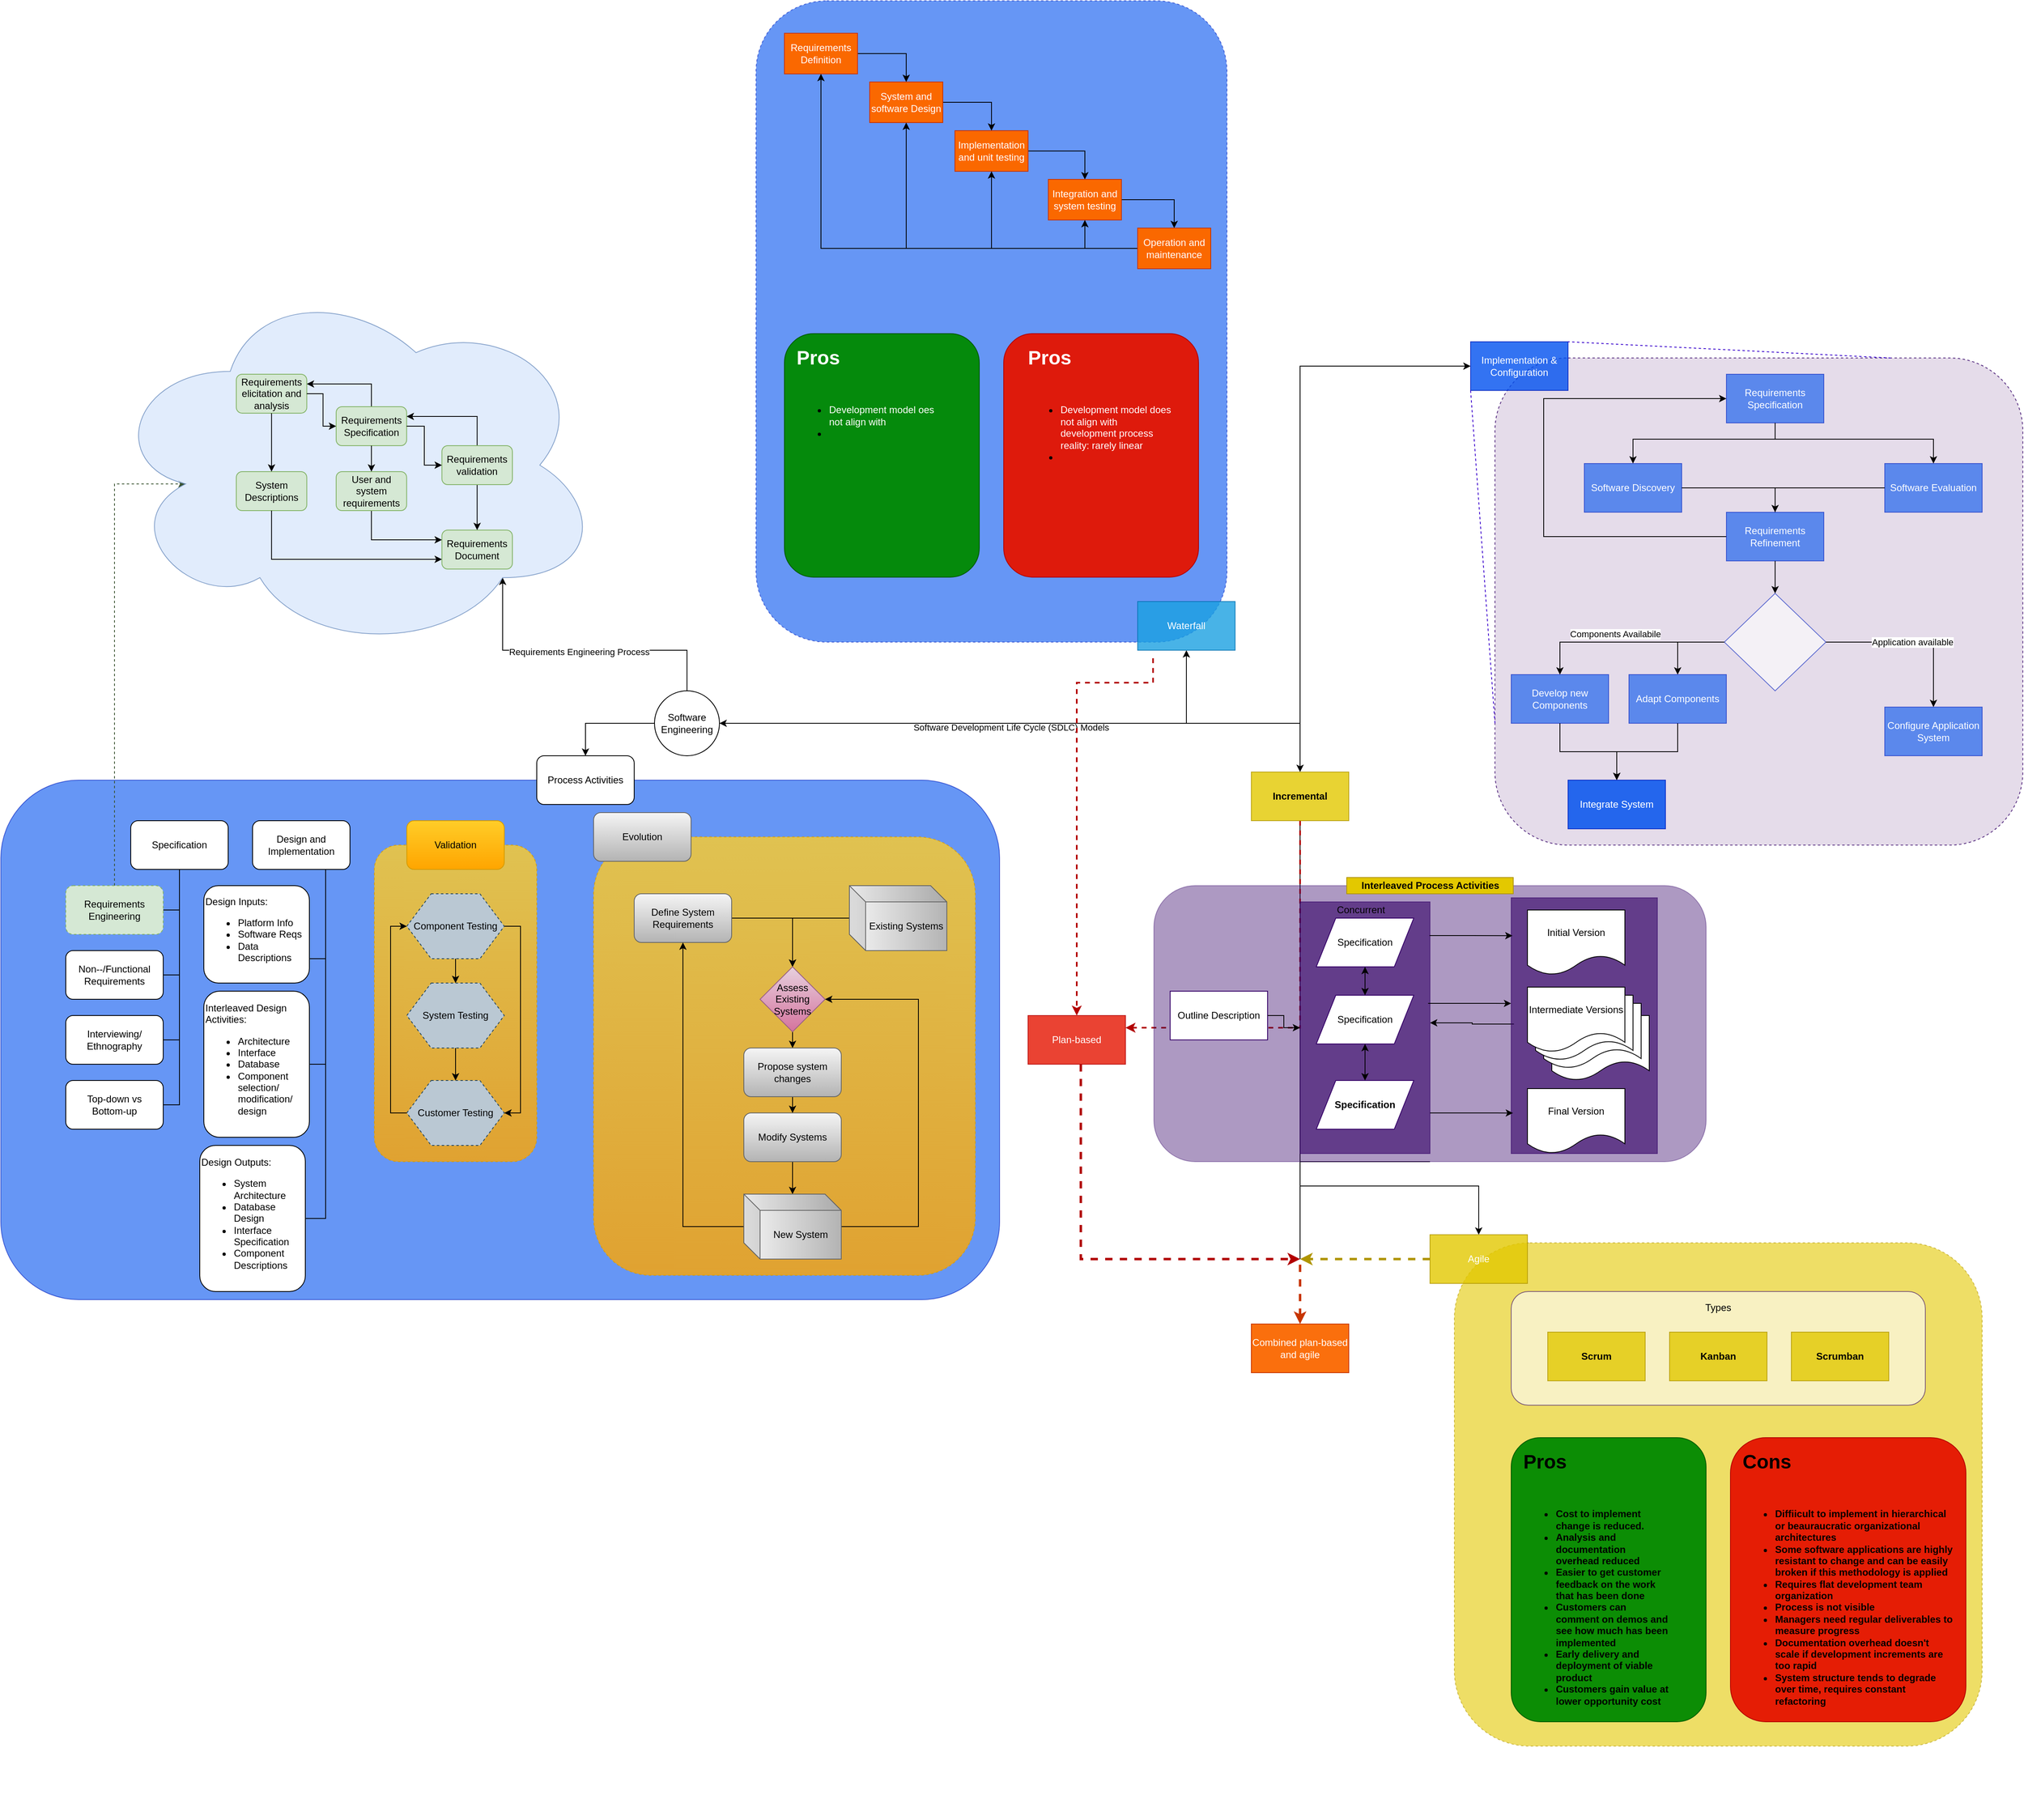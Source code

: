 <mxfile version="12.9.14" type="github"><diagram id="Tv_mXOGJTtcn_9hW7ka5" name="Page-1"><mxGraphModel dx="3694" dy="2658" grid="1" gridSize="10" guides="1" tooltips="1" connect="1" arrows="1" fold="1" page="1" pageScale="1" pageWidth="850" pageHeight="1100" math="0" shadow="0"><root><mxCell id="0"/><mxCell id="1" parent="0"/><mxCell id="tmkpg0Va_HfFBdaKCNQZ-233" value="" style="rounded=1;whiteSpace=wrap;html=1;opacity=60;fillColor=#0050ef;strokeColor=#001DBC;fontColor=#ffffff;" vertex="1" parent="1"><mxGeometry x="-410" y="450" width="1230" height="640" as="geometry"/></mxCell><mxCell id="tmkpg0Va_HfFBdaKCNQZ-296" value="" style="rounded=1;whiteSpace=wrap;html=1;dashed=1;labelBackgroundColor=none;strokeColor=#d79b00;fillColor=#ffcd28;gradientColor=#ffa500;opacity=80;" vertex="1" parent="1"><mxGeometry x="320" y="520" width="470" height="540" as="geometry"/></mxCell><mxCell id="tmkpg0Va_HfFBdaKCNQZ-294" value="" style="rounded=1;whiteSpace=wrap;html=1;dashed=1;labelBackgroundColor=none;strokeColor=#d79b00;fillColor=#ffcd28;gradientColor=#ffa500;opacity=80;" vertex="1" parent="1"><mxGeometry x="50" y="530" width="200" height="390" as="geometry"/></mxCell><mxCell id="tmkpg0Va_HfFBdaKCNQZ-109" value="" style="rounded=1;whiteSpace=wrap;html=1;opacity=60;dashed=1;fillColor=#0050ef;strokeColor=#001DBC;fontColor=#ffffff;" vertex="1" parent="1"><mxGeometry x="520" y="-510" width="580" height="790" as="geometry"/></mxCell><mxCell id="tmkpg0Va_HfFBdaKCNQZ-29" style="edgeStyle=orthogonalEdgeStyle;rounded=0;orthogonalLoop=1;jettySize=auto;html=1;entryX=0.8;entryY=0.8;entryDx=0;entryDy=0;entryPerimeter=0;" edge="1" parent="1" source="tmkpg0Va_HfFBdaKCNQZ-1" target="tmkpg0Va_HfFBdaKCNQZ-27"><mxGeometry relative="1" as="geometry"><Array as="points"><mxPoint x="435" y="290"/><mxPoint x="208" y="290"/></Array></mxGeometry></mxCell><mxCell id="tmkpg0Va_HfFBdaKCNQZ-30" value="Requirements Engineering Process" style="edgeLabel;html=1;align=center;verticalAlign=middle;resizable=0;points=[];" vertex="1" connectable="0" parent="tmkpg0Va_HfFBdaKCNQZ-29"><mxGeometry x="0.001" y="2" relative="1" as="geometry"><mxPoint as="offset"/></mxGeometry></mxCell><mxCell id="tmkpg0Va_HfFBdaKCNQZ-33" style="edgeStyle=orthogonalEdgeStyle;rounded=0;orthogonalLoop=1;jettySize=auto;html=1;entryX=0.5;entryY=0;entryDx=0;entryDy=0;" edge="1" parent="1" source="tmkpg0Va_HfFBdaKCNQZ-1" target="tmkpg0Va_HfFBdaKCNQZ-36"><mxGeometry relative="1" as="geometry"><mxPoint x="937" y="380" as="targetPoint"/><Array as="points"><mxPoint x="1190" y="380"/></Array></mxGeometry></mxCell><mxCell id="tmkpg0Va_HfFBdaKCNQZ-34" value="Software Development Life Cycle (SDLC) Models" style="edgeLabel;html=1;align=center;verticalAlign=middle;resizable=0;points=[];" vertex="1" connectable="0" parent="tmkpg0Va_HfFBdaKCNQZ-33"><mxGeometry x="-0.075" y="-5" relative="1" as="geometry"><mxPoint as="offset"/></mxGeometry></mxCell><mxCell id="tmkpg0Va_HfFBdaKCNQZ-115" style="edgeStyle=orthogonalEdgeStyle;rounded=0;orthogonalLoop=1;jettySize=auto;html=1;entryX=0;entryY=0.5;entryDx=0;entryDy=0;startArrow=none;startFill=0;endArrow=classic;endFill=1;" edge="1" parent="1" source="tmkpg0Va_HfFBdaKCNQZ-1" target="tmkpg0Va_HfFBdaKCNQZ-37"><mxGeometry relative="1" as="geometry"><Array as="points"><mxPoint x="1190" y="380"/><mxPoint x="1190" y="-60"/></Array></mxGeometry></mxCell><mxCell id="tmkpg0Va_HfFBdaKCNQZ-232" style="edgeStyle=orthogonalEdgeStyle;rounded=0;orthogonalLoop=1;jettySize=auto;html=1;exitX=0;exitY=0.5;exitDx=0;exitDy=0;entryX=0.5;entryY=0;entryDx=0;entryDy=0;startArrow=none;startFill=0;endArrow=classic;endFill=1;strokeWidth=1;fontColor=#000000;" edge="1" parent="1" source="tmkpg0Va_HfFBdaKCNQZ-1" target="tmkpg0Va_HfFBdaKCNQZ-2"><mxGeometry relative="1" as="geometry"/></mxCell><mxCell id="tmkpg0Va_HfFBdaKCNQZ-1" value="Software&lt;br&gt;Engineering" style="ellipse;whiteSpace=wrap;html=1;aspect=fixed;" vertex="1" parent="1"><mxGeometry x="395" y="340" width="80" height="80" as="geometry"/></mxCell><mxCell id="tmkpg0Va_HfFBdaKCNQZ-2" value="Process Activities" style="rounded=1;whiteSpace=wrap;html=1;" vertex="1" parent="1"><mxGeometry x="250" y="420" width="120" height="60" as="geometry"/></mxCell><mxCell id="tmkpg0Va_HfFBdaKCNQZ-239" style="edgeStyle=orthogonalEdgeStyle;rounded=0;orthogonalLoop=1;jettySize=auto;html=1;entryX=1;entryY=0.5;entryDx=0;entryDy=0;startArrow=none;startFill=0;endArrow=none;endFill=0;strokeWidth=1;fontColor=#000000;" edge="1" parent="1" source="tmkpg0Va_HfFBdaKCNQZ-5" target="tmkpg0Va_HfFBdaKCNQZ-193"><mxGeometry relative="1" as="geometry"/></mxCell><mxCell id="tmkpg0Va_HfFBdaKCNQZ-241" style="edgeStyle=orthogonalEdgeStyle;rounded=0;orthogonalLoop=1;jettySize=auto;html=1;entryX=1;entryY=0.5;entryDx=0;entryDy=0;startArrow=none;startFill=0;endArrow=none;endFill=0;strokeWidth=1;fontColor=#000000;" edge="1" parent="1" source="tmkpg0Va_HfFBdaKCNQZ-5" target="tmkpg0Va_HfFBdaKCNQZ-199"><mxGeometry relative="1" as="geometry"/></mxCell><mxCell id="tmkpg0Va_HfFBdaKCNQZ-242" style="edgeStyle=orthogonalEdgeStyle;rounded=0;orthogonalLoop=1;jettySize=auto;html=1;entryX=1;entryY=0.5;entryDx=0;entryDy=0;startArrow=none;startFill=0;endArrow=none;endFill=0;strokeWidth=1;fontColor=#000000;" edge="1" parent="1" source="tmkpg0Va_HfFBdaKCNQZ-5" target="tmkpg0Va_HfFBdaKCNQZ-201"><mxGeometry relative="1" as="geometry"/></mxCell><mxCell id="tmkpg0Va_HfFBdaKCNQZ-5" value="Specification" style="rounded=1;whiteSpace=wrap;html=1;" vertex="1" parent="1"><mxGeometry x="-250" y="500" width="120" height="60" as="geometry"/></mxCell><mxCell id="tmkpg0Va_HfFBdaKCNQZ-234" style="edgeStyle=orthogonalEdgeStyle;rounded=0;orthogonalLoop=1;jettySize=auto;html=1;exitX=0.5;exitY=0;exitDx=0;exitDy=0;entryX=0.16;entryY=0.55;entryDx=0;entryDy=0;entryPerimeter=0;startArrow=none;startFill=0;endArrow=classic;endFill=1;strokeWidth=1;fontColor=#000000;fillColor=#6d8764;strokeColor=#3A5431;dashed=1;" edge="1" parent="1" source="tmkpg0Va_HfFBdaKCNQZ-193" target="tmkpg0Va_HfFBdaKCNQZ-27"><mxGeometry relative="1" as="geometry"><Array as="points"><mxPoint x="-270" y="85"/></Array></mxGeometry></mxCell><mxCell id="tmkpg0Va_HfFBdaKCNQZ-193" value="Requirements Engineering" style="rounded=1;whiteSpace=wrap;html=1;dashed=1;fillColor=#d5e8d4;strokeColor=#82b366;" vertex="1" parent="1"><mxGeometry x="-330" y="580" width="120" height="60" as="geometry"/></mxCell><mxCell id="tmkpg0Va_HfFBdaKCNQZ-199" value="Non--/Functional Requirements" style="rounded=1;whiteSpace=wrap;html=1;" vertex="1" parent="1"><mxGeometry x="-330" y="660" width="120" height="60" as="geometry"/></mxCell><mxCell id="tmkpg0Va_HfFBdaKCNQZ-201" value="Interviewing/&lt;br&gt;Ethnography" style="rounded=1;whiteSpace=wrap;html=1;" vertex="1" parent="1"><mxGeometry x="-330" y="740" width="120" height="60" as="geometry"/></mxCell><mxCell id="tmkpg0Va_HfFBdaKCNQZ-259" style="edgeStyle=orthogonalEdgeStyle;rounded=0;orthogonalLoop=1;jettySize=auto;html=1;exitX=0.75;exitY=1;exitDx=0;exitDy=0;entryX=1;entryY=0.5;entryDx=0;entryDy=0;startArrow=none;startFill=0;endArrow=none;endFill=0;strokeWidth=1;fontColor=#000000;" edge="1" parent="1" source="tmkpg0Va_HfFBdaKCNQZ-6" target="tmkpg0Va_HfFBdaKCNQZ-278"><mxGeometry relative="1" as="geometry"><mxPoint x="-35" y="930" as="targetPoint"/></mxGeometry></mxCell><mxCell id="tmkpg0Va_HfFBdaKCNQZ-260" style="edgeStyle=orthogonalEdgeStyle;rounded=0;orthogonalLoop=1;jettySize=auto;html=1;exitX=0.75;exitY=1;exitDx=0;exitDy=0;entryX=1;entryY=0.5;entryDx=0;entryDy=0;startArrow=none;startFill=0;endArrow=none;endFill=0;strokeWidth=1;fontColor=#000000;" edge="1" parent="1" source="tmkpg0Va_HfFBdaKCNQZ-6" target="tmkpg0Va_HfFBdaKCNQZ-277"><mxGeometry relative="1" as="geometry"><mxPoint x="-35" y="750" as="targetPoint"/><Array as="points"><mxPoint x="-10" y="800"/></Array></mxGeometry></mxCell><mxCell id="tmkpg0Va_HfFBdaKCNQZ-261" style="edgeStyle=orthogonalEdgeStyle;rounded=0;orthogonalLoop=1;jettySize=auto;html=1;exitX=0.75;exitY=1;exitDx=0;exitDy=0;entryX=1;entryY=0.75;entryDx=0;entryDy=0;startArrow=none;startFill=0;endArrow=none;endFill=0;strokeWidth=1;fontColor=#000000;" edge="1" parent="1" source="tmkpg0Va_HfFBdaKCNQZ-6" target="tmkpg0Va_HfFBdaKCNQZ-204"><mxGeometry relative="1" as="geometry"/></mxCell><mxCell id="tmkpg0Va_HfFBdaKCNQZ-6" value="Design and Implementation" style="rounded=1;whiteSpace=wrap;html=1;" vertex="1" parent="1"><mxGeometry x="-100" y="500" width="120" height="60" as="geometry"/></mxCell><mxCell id="tmkpg0Va_HfFBdaKCNQZ-7" value="Validation" style="rounded=1;whiteSpace=wrap;html=1;gradientColor=#ffa500;fillColor=#ffcd28;strokeColor=#d79b00;" vertex="1" parent="1"><mxGeometry x="90" y="500" width="120" height="60" as="geometry"/></mxCell><mxCell id="tmkpg0Va_HfFBdaKCNQZ-28" value="" style="group" vertex="1" connectable="0" parent="1"><mxGeometry x="-120" y="-50" width="530" height="352" as="geometry"/></mxCell><mxCell id="tmkpg0Va_HfFBdaKCNQZ-25" value="" style="group" vertex="1" connectable="0" parent="tmkpg0Va_HfFBdaKCNQZ-28"><mxGeometry width="530" height="352" as="geometry"/></mxCell><mxCell id="tmkpg0Va_HfFBdaKCNQZ-27" value="" style="ellipse;shape=cloud;whiteSpace=wrap;html=1;fillColor=#dae8fc;strokeColor=#6c8ebf;opacity=80;" vertex="1" parent="tmkpg0Va_HfFBdaKCNQZ-25"><mxGeometry x="-160" y="-119" width="610" height="462" as="geometry"/></mxCell><mxCell id="tmkpg0Va_HfFBdaKCNQZ-8" value="Requirements elicitation and analysis" style="rounded=1;whiteSpace=wrap;html=1;fillColor=#d5e8d4;strokeColor=#82b366;" vertex="1" parent="tmkpg0Va_HfFBdaKCNQZ-25"><mxGeometry width="86.809" height="48" as="geometry"/></mxCell><mxCell id="tmkpg0Va_HfFBdaKCNQZ-13" value="System Descriptions" style="rounded=1;whiteSpace=wrap;html=1;fillColor=#d5e8d4;strokeColor=#82b366;" vertex="1" parent="tmkpg0Va_HfFBdaKCNQZ-25"><mxGeometry y="120" width="86.809" height="48" as="geometry"/></mxCell><mxCell id="tmkpg0Va_HfFBdaKCNQZ-14" value="" style="edgeStyle=orthogonalEdgeStyle;rounded=0;orthogonalLoop=1;jettySize=auto;html=1;" edge="1" parent="tmkpg0Va_HfFBdaKCNQZ-25" source="tmkpg0Va_HfFBdaKCNQZ-8" target="tmkpg0Va_HfFBdaKCNQZ-13"><mxGeometry relative="1" as="geometry"/></mxCell><mxCell id="tmkpg0Va_HfFBdaKCNQZ-16" value="Requirements Document" style="rounded=1;whiteSpace=wrap;html=1;fillColor=#d5e8d4;strokeColor=#82b366;" vertex="1" parent="tmkpg0Va_HfFBdaKCNQZ-25"><mxGeometry x="253.191" y="192" width="86.809" height="48" as="geometry"/></mxCell><mxCell id="tmkpg0Va_HfFBdaKCNQZ-17" value="" style="edgeStyle=orthogonalEdgeStyle;rounded=0;orthogonalLoop=1;jettySize=auto;html=1;exitX=0.5;exitY=1;exitDx=0;exitDy=0;entryX=0;entryY=0.75;entryDx=0;entryDy=0;" edge="1" parent="tmkpg0Va_HfFBdaKCNQZ-25" source="tmkpg0Va_HfFBdaKCNQZ-13" target="tmkpg0Va_HfFBdaKCNQZ-16"><mxGeometry relative="1" as="geometry"><Array as="points"><mxPoint x="43.404" y="228"/></Array></mxGeometry></mxCell><mxCell id="tmkpg0Va_HfFBdaKCNQZ-23" style="edgeStyle=orthogonalEdgeStyle;rounded=0;orthogonalLoop=1;jettySize=auto;html=1;entryX=1;entryY=0.25;entryDx=0;entryDy=0;exitX=0.5;exitY=0;exitDx=0;exitDy=0;" edge="1" parent="tmkpg0Va_HfFBdaKCNQZ-25" source="tmkpg0Va_HfFBdaKCNQZ-9" target="tmkpg0Va_HfFBdaKCNQZ-8"><mxGeometry relative="1" as="geometry"><Array as="points"><mxPoint x="166.383" y="12"/></Array></mxGeometry></mxCell><mxCell id="tmkpg0Va_HfFBdaKCNQZ-9" value="Requirements Specification" style="rounded=1;whiteSpace=wrap;html=1;fillColor=#d5e8d4;strokeColor=#82b366;" vertex="1" parent="tmkpg0Va_HfFBdaKCNQZ-25"><mxGeometry x="122.979" y="40" width="86.809" height="48" as="geometry"/></mxCell><mxCell id="tmkpg0Va_HfFBdaKCNQZ-10" value="" style="edgeStyle=orthogonalEdgeStyle;rounded=0;orthogonalLoop=1;jettySize=auto;html=1;" edge="1" parent="tmkpg0Va_HfFBdaKCNQZ-25" source="tmkpg0Va_HfFBdaKCNQZ-8" target="tmkpg0Va_HfFBdaKCNQZ-9"><mxGeometry relative="1" as="geometry"/></mxCell><mxCell id="tmkpg0Va_HfFBdaKCNQZ-22" style="edgeStyle=orthogonalEdgeStyle;rounded=0;orthogonalLoop=1;jettySize=auto;html=1;entryX=0;entryY=0.25;entryDx=0;entryDy=0;exitX=0.5;exitY=1;exitDx=0;exitDy=0;" edge="1" parent="tmkpg0Va_HfFBdaKCNQZ-25" source="tmkpg0Va_HfFBdaKCNQZ-18" target="tmkpg0Va_HfFBdaKCNQZ-16"><mxGeometry relative="1" as="geometry"/></mxCell><mxCell id="tmkpg0Va_HfFBdaKCNQZ-18" value="User and system requirements" style="rounded=1;whiteSpace=wrap;html=1;fillColor=#d5e8d4;strokeColor=#82b366;" vertex="1" parent="tmkpg0Va_HfFBdaKCNQZ-25"><mxGeometry x="122.979" y="120" width="86.809" height="48" as="geometry"/></mxCell><mxCell id="tmkpg0Va_HfFBdaKCNQZ-19" value="" style="edgeStyle=orthogonalEdgeStyle;rounded=0;orthogonalLoop=1;jettySize=auto;html=1;" edge="1" parent="tmkpg0Va_HfFBdaKCNQZ-25" source="tmkpg0Va_HfFBdaKCNQZ-9" target="tmkpg0Va_HfFBdaKCNQZ-18"><mxGeometry relative="1" as="geometry"/></mxCell><mxCell id="tmkpg0Va_HfFBdaKCNQZ-21" style="edgeStyle=orthogonalEdgeStyle;rounded=0;orthogonalLoop=1;jettySize=auto;html=1;" edge="1" parent="tmkpg0Va_HfFBdaKCNQZ-25" source="tmkpg0Va_HfFBdaKCNQZ-11" target="tmkpg0Va_HfFBdaKCNQZ-16"><mxGeometry relative="1" as="geometry"/></mxCell><mxCell id="tmkpg0Va_HfFBdaKCNQZ-24" style="edgeStyle=orthogonalEdgeStyle;rounded=0;orthogonalLoop=1;jettySize=auto;html=1;entryX=1;entryY=0.25;entryDx=0;entryDy=0;exitX=0.5;exitY=0;exitDx=0;exitDy=0;" edge="1" parent="tmkpg0Va_HfFBdaKCNQZ-25" source="tmkpg0Va_HfFBdaKCNQZ-11" target="tmkpg0Va_HfFBdaKCNQZ-9"><mxGeometry relative="1" as="geometry"/></mxCell><mxCell id="tmkpg0Va_HfFBdaKCNQZ-11" value="Requirements validation" style="rounded=1;whiteSpace=wrap;html=1;fillColor=#d5e8d4;strokeColor=#82b366;" vertex="1" parent="tmkpg0Va_HfFBdaKCNQZ-25"><mxGeometry x="253.191" y="88" width="86.809" height="48" as="geometry"/></mxCell><mxCell id="tmkpg0Va_HfFBdaKCNQZ-12" value="" style="edgeStyle=orthogonalEdgeStyle;rounded=0;orthogonalLoop=1;jettySize=auto;html=1;" edge="1" parent="tmkpg0Va_HfFBdaKCNQZ-25" source="tmkpg0Va_HfFBdaKCNQZ-9" target="tmkpg0Va_HfFBdaKCNQZ-11"><mxGeometry relative="1" as="geometry"/></mxCell><mxCell id="tmkpg0Va_HfFBdaKCNQZ-40" value="" style="edgeStyle=orthogonalEdgeStyle;rounded=0;orthogonalLoop=1;jettySize=auto;html=1;startArrow=classic;startFill=1;entryX=1;entryY=0.5;entryDx=0;entryDy=0;exitX=0.5;exitY=1;exitDx=0;exitDy=0;" edge="1" parent="1" source="tmkpg0Va_HfFBdaKCNQZ-35" target="tmkpg0Va_HfFBdaKCNQZ-1"><mxGeometry relative="1" as="geometry"><mxPoint x="730" y="570" as="targetPoint"/></mxGeometry></mxCell><mxCell id="tmkpg0Va_HfFBdaKCNQZ-188" style="edgeStyle=orthogonalEdgeStyle;rounded=0;orthogonalLoop=1;jettySize=auto;html=1;exitX=0.158;exitY=1.164;exitDx=0;exitDy=0;entryX=0.5;entryY=0;entryDx=0;entryDy=0;startArrow=none;startFill=0;endArrow=classic;endFill=1;fontColor=#000000;fillColor=#e51400;strokeColor=#B20000;dashed=1;strokeWidth=2;exitPerimeter=0;" edge="1" parent="1" source="tmkpg0Va_HfFBdaKCNQZ-35" target="tmkpg0Va_HfFBdaKCNQZ-103"><mxGeometry relative="1" as="geometry"><Array as="points"><mxPoint x="1009" y="330"/><mxPoint x="915" y="330"/></Array></mxGeometry></mxCell><mxCell id="tmkpg0Va_HfFBdaKCNQZ-35" value="Waterfall" style="rounded=0;whiteSpace=wrap;html=1;opacity=80;fillColor=#1ba1e2;strokeColor=#006EAF;fontColor=#ffffff;" vertex="1" parent="1"><mxGeometry x="990" y="230" width="120" height="60" as="geometry"/></mxCell><mxCell id="tmkpg0Va_HfFBdaKCNQZ-105" style="edgeStyle=orthogonalEdgeStyle;rounded=0;orthogonalLoop=1;jettySize=auto;html=1;startArrow=none;startFill=0;endArrow=none;endFill=0;" edge="1" parent="1" source="tmkpg0Va_HfFBdaKCNQZ-36"><mxGeometry relative="1" as="geometry"><mxPoint x="1190" y="1040" as="targetPoint"/></mxGeometry></mxCell><mxCell id="tmkpg0Va_HfFBdaKCNQZ-111" style="edgeStyle=orthogonalEdgeStyle;rounded=0;orthogonalLoop=1;jettySize=auto;html=1;entryX=0.5;entryY=0;entryDx=0;entryDy=0;startArrow=none;startFill=0;endArrow=classic;endFill=1;exitX=0.5;exitY=1;exitDx=0;exitDy=0;" edge="1" parent="1" source="tmkpg0Va_HfFBdaKCNQZ-92" target="tmkpg0Va_HfFBdaKCNQZ-77"><mxGeometry relative="1" as="geometry"><Array as="points"><mxPoint x="1190" y="950"/><mxPoint x="1410" y="950"/></Array></mxGeometry></mxCell><mxCell id="tmkpg0Va_HfFBdaKCNQZ-189" style="edgeStyle=orthogonalEdgeStyle;rounded=0;orthogonalLoop=1;jettySize=auto;html=1;entryX=1;entryY=0.25;entryDx=0;entryDy=0;dashed=1;startArrow=none;startFill=0;endArrow=classic;endFill=1;strokeWidth=2;fontColor=#000000;fillColor=#e51400;strokeColor=#B20000;exitX=0.5;exitY=1;exitDx=0;exitDy=0;" edge="1" parent="1" source="tmkpg0Va_HfFBdaKCNQZ-36" target="tmkpg0Va_HfFBdaKCNQZ-103"><mxGeometry relative="1" as="geometry"><Array as="points"><mxPoint x="1190" y="755"/></Array></mxGeometry></mxCell><mxCell id="tmkpg0Va_HfFBdaKCNQZ-36" value="Incremental" style="rounded=0;whiteSpace=wrap;html=1;opacity=80;fillColor=#e3c800;strokeColor=#B09500;fontColor=#000000;labelBackgroundColor=none;fontStyle=1" vertex="1" parent="1"><mxGeometry x="1130" y="440" width="120" height="60" as="geometry"/></mxCell><mxCell id="tmkpg0Va_HfFBdaKCNQZ-106" style="edgeStyle=orthogonalEdgeStyle;rounded=0;orthogonalLoop=1;jettySize=auto;html=1;exitX=0;exitY=0.5;exitDx=0;exitDy=0;startArrow=none;startFill=0;endArrow=classic;endFill=1;dashed=1;strokeWidth=3;fillColor=#e3c800;strokeColor=#B09500;" edge="1" parent="1" source="tmkpg0Va_HfFBdaKCNQZ-77"><mxGeometry relative="1" as="geometry"><mxPoint x="1190" y="1040" as="targetPoint"/><Array as="points"><mxPoint x="1190" y="1040"/></Array></mxGeometry></mxCell><mxCell id="tmkpg0Va_HfFBdaKCNQZ-86" value="" style="group" vertex="1" connectable="0" parent="1"><mxGeometry x="1400" y="-90" width="680" height="620" as="geometry"/></mxCell><mxCell id="tmkpg0Va_HfFBdaKCNQZ-85" value="" style="rounded=1;whiteSpace=wrap;html=1;opacity=60;dashed=1;fillColor=#e1d5e7;strokeColor=#330066;" vertex="1" parent="tmkpg0Va_HfFBdaKCNQZ-86"><mxGeometry x="30" y="20" width="650" height="600" as="geometry"/></mxCell><mxCell id="tmkpg0Va_HfFBdaKCNQZ-46" value="" style="rounded=1;whiteSpace=wrap;html=1;opacity=60;dashed=1;fillColor=#e1d5e7;strokeColor=#330066;" vertex="1" parent="tmkpg0Va_HfFBdaKCNQZ-86"><mxGeometry x="30" y="20" width="650" height="600" as="geometry"/></mxCell><mxCell id="tmkpg0Va_HfFBdaKCNQZ-73" value="Integrate System" style="rounded=0;whiteSpace=wrap;html=1;opacity=60;fillColor=#0050ef;strokeColor=#001DBC;fontColor=#ffffff;" vertex="1" parent="tmkpg0Va_HfFBdaKCNQZ-86"><mxGeometry x="120" y="540" width="120" height="60" as="geometry"/></mxCell><mxCell id="tmkpg0Va_HfFBdaKCNQZ-84" value="" style="group" vertex="1" connectable="0" parent="tmkpg0Va_HfFBdaKCNQZ-86"><mxGeometry width="630" height="600" as="geometry"/></mxCell><mxCell id="tmkpg0Va_HfFBdaKCNQZ-37" value="Implementation &amp;amp; Configuration" style="rounded=0;whiteSpace=wrap;html=1;opacity=80;fillColor=#0050ef;strokeColor=#001DBC;fontColor=#ffffff;" vertex="1" parent="tmkpg0Va_HfFBdaKCNQZ-84"><mxGeometry width="120" height="60" as="geometry"/></mxCell><mxCell id="tmkpg0Va_HfFBdaKCNQZ-49" value="Requirements Specification" style="rounded=0;whiteSpace=wrap;html=1;opacity=60;fillColor=#0050ef;strokeColor=#001DBC;fontColor=#ffffff;" vertex="1" parent="tmkpg0Va_HfFBdaKCNQZ-84"><mxGeometry x="315" y="40" width="120" height="60" as="geometry"/></mxCell><mxCell id="tmkpg0Va_HfFBdaKCNQZ-53" value="Software Evaluation" style="rounded=0;whiteSpace=wrap;html=1;opacity=60;fillColor=#0050ef;strokeColor=#001DBC;fontColor=#ffffff;" vertex="1" parent="tmkpg0Va_HfFBdaKCNQZ-84"><mxGeometry x="510" y="150" width="120" height="60" as="geometry"/></mxCell><mxCell id="tmkpg0Va_HfFBdaKCNQZ-54" value="" style="edgeStyle=orthogonalEdgeStyle;rounded=0;orthogonalLoop=1;jettySize=auto;html=1;startArrow=none;startFill=0;" edge="1" parent="tmkpg0Va_HfFBdaKCNQZ-84" source="tmkpg0Va_HfFBdaKCNQZ-49" target="tmkpg0Va_HfFBdaKCNQZ-53"><mxGeometry relative="1" as="geometry"><Array as="points"><mxPoint x="375" y="120"/><mxPoint x="570" y="120"/></Array></mxGeometry></mxCell><mxCell id="tmkpg0Va_HfFBdaKCNQZ-50" value="Software Discovery" style="rounded=0;whiteSpace=wrap;html=1;opacity=60;fillColor=#0050ef;strokeColor=#001DBC;fontColor=#ffffff;" vertex="1" parent="tmkpg0Va_HfFBdaKCNQZ-84"><mxGeometry x="140" y="150" width="120" height="60" as="geometry"/></mxCell><mxCell id="tmkpg0Va_HfFBdaKCNQZ-51" value="" style="edgeStyle=orthogonalEdgeStyle;rounded=0;orthogonalLoop=1;jettySize=auto;html=1;startArrow=none;startFill=0;" edge="1" parent="tmkpg0Va_HfFBdaKCNQZ-84" source="tmkpg0Va_HfFBdaKCNQZ-49" target="tmkpg0Va_HfFBdaKCNQZ-50"><mxGeometry relative="1" as="geometry"><Array as="points"><mxPoint x="375" y="120"/><mxPoint x="200" y="120"/></Array></mxGeometry></mxCell><mxCell id="tmkpg0Va_HfFBdaKCNQZ-61" style="edgeStyle=orthogonalEdgeStyle;rounded=0;orthogonalLoop=1;jettySize=auto;html=1;exitX=0.5;exitY=0;exitDx=0;exitDy=0;entryX=0;entryY=0.5;entryDx=0;entryDy=0;startArrow=none;startFill=0;endArrow=none;endFill=0;" edge="1" parent="tmkpg0Va_HfFBdaKCNQZ-84" source="tmkpg0Va_HfFBdaKCNQZ-57" target="tmkpg0Va_HfFBdaKCNQZ-53"><mxGeometry relative="1" as="geometry"/></mxCell><mxCell id="tmkpg0Va_HfFBdaKCNQZ-62" style="edgeStyle=orthogonalEdgeStyle;rounded=0;orthogonalLoop=1;jettySize=auto;html=1;exitX=0;exitY=0.5;exitDx=0;exitDy=0;startArrow=none;startFill=0;endArrow=classic;endFill=1;entryX=0;entryY=0.5;entryDx=0;entryDy=0;" edge="1" parent="tmkpg0Va_HfFBdaKCNQZ-84" source="tmkpg0Va_HfFBdaKCNQZ-57" target="tmkpg0Va_HfFBdaKCNQZ-49"><mxGeometry relative="1" as="geometry"><Array as="points"><mxPoint x="90" y="240"/><mxPoint x="90" y="70"/></Array></mxGeometry></mxCell><mxCell id="tmkpg0Va_HfFBdaKCNQZ-57" value="Requirements Refinement" style="rounded=0;whiteSpace=wrap;html=1;opacity=60;fillColor=#0050ef;strokeColor=#001DBC;fontColor=#ffffff;" vertex="1" parent="tmkpg0Va_HfFBdaKCNQZ-84"><mxGeometry x="315" y="210" width="120" height="60" as="geometry"/></mxCell><mxCell id="tmkpg0Va_HfFBdaKCNQZ-58" value="" style="edgeStyle=orthogonalEdgeStyle;rounded=0;orthogonalLoop=1;jettySize=auto;html=1;startArrow=none;startFill=0;entryX=0.5;entryY=0;entryDx=0;entryDy=0;" edge="1" parent="tmkpg0Va_HfFBdaKCNQZ-84" source="tmkpg0Va_HfFBdaKCNQZ-50" target="tmkpg0Va_HfFBdaKCNQZ-57"><mxGeometry relative="1" as="geometry"/></mxCell><mxCell id="tmkpg0Va_HfFBdaKCNQZ-65" value="" style="rhombus;whiteSpace=wrap;html=1;strokeColor=#001DBC;opacity=60;fillColor=#FFFFFF;fontColor=#ffffff;" vertex="1" parent="tmkpg0Va_HfFBdaKCNQZ-84"><mxGeometry x="312.5" y="310" width="125" height="120" as="geometry"/></mxCell><mxCell id="tmkpg0Va_HfFBdaKCNQZ-83" style="edgeStyle=orthogonalEdgeStyle;rounded=0;orthogonalLoop=1;jettySize=auto;html=1;exitX=0.5;exitY=1;exitDx=0;exitDy=0;entryX=0.5;entryY=0;entryDx=0;entryDy=0;startArrow=none;startFill=0;endArrow=classic;endFill=1;" edge="1" parent="tmkpg0Va_HfFBdaKCNQZ-84" source="tmkpg0Va_HfFBdaKCNQZ-57" target="tmkpg0Va_HfFBdaKCNQZ-65"><mxGeometry relative="1" as="geometry"/></mxCell><mxCell id="tmkpg0Va_HfFBdaKCNQZ-66" value="Configure Application System" style="rounded=0;whiteSpace=wrap;html=1;opacity=60;fillColor=#0050ef;strokeColor=#001DBC;fontColor=#ffffff;" vertex="1" parent="tmkpg0Va_HfFBdaKCNQZ-84"><mxGeometry x="510" y="450" width="120" height="60" as="geometry"/></mxCell><mxCell id="tmkpg0Va_HfFBdaKCNQZ-67" value="Application available" style="edgeStyle=orthogonalEdgeStyle;rounded=0;orthogonalLoop=1;jettySize=auto;html=1;exitX=1;exitY=0.5;exitDx=0;exitDy=0;entryX=0.5;entryY=0;entryDx=0;entryDy=0;startArrow=none;startFill=0;endArrow=classic;endFill=1;" edge="1" parent="tmkpg0Va_HfFBdaKCNQZ-84" source="tmkpg0Va_HfFBdaKCNQZ-65" target="tmkpg0Va_HfFBdaKCNQZ-66"><mxGeometry relative="1" as="geometry"><Array as="points"><mxPoint x="570" y="370"/></Array></mxGeometry></mxCell><mxCell id="tmkpg0Va_HfFBdaKCNQZ-68" value="Develop new Components" style="rounded=0;whiteSpace=wrap;html=1;opacity=60;fillColor=#0050ef;strokeColor=#001DBC;fontColor=#ffffff;" vertex="1" parent="tmkpg0Va_HfFBdaKCNQZ-84"><mxGeometry x="50" y="410" width="120" height="60" as="geometry"/></mxCell><mxCell id="tmkpg0Va_HfFBdaKCNQZ-70" value="Adapt Components" style="rounded=0;whiteSpace=wrap;html=1;opacity=60;fillColor=#0050ef;strokeColor=#001DBC;fontColor=#ffffff;" vertex="1" parent="tmkpg0Va_HfFBdaKCNQZ-84"><mxGeometry x="195" y="410" width="120" height="60" as="geometry"/></mxCell><mxCell id="tmkpg0Va_HfFBdaKCNQZ-82" value="Integrate System" style="rounded=0;whiteSpace=wrap;html=1;opacity=60;fillColor=#0050ef;strokeColor=#001DBC;fontColor=#ffffff;" vertex="1" parent="tmkpg0Va_HfFBdaKCNQZ-84"><mxGeometry x="120" y="540" width="120" height="60" as="geometry"/></mxCell><mxCell id="tmkpg0Va_HfFBdaKCNQZ-69" style="edgeStyle=orthogonalEdgeStyle;rounded=0;orthogonalLoop=1;jettySize=auto;html=1;exitX=0;exitY=0.5;exitDx=0;exitDy=0;entryX=0.5;entryY=0;entryDx=0;entryDy=0;startArrow=none;startFill=0;endArrow=classic;endFill=1;" edge="1" parent="tmkpg0Va_HfFBdaKCNQZ-84" source="tmkpg0Va_HfFBdaKCNQZ-65" target="tmkpg0Va_HfFBdaKCNQZ-68"><mxGeometry relative="1" as="geometry"/></mxCell><mxCell id="tmkpg0Va_HfFBdaKCNQZ-72" value="Components Availabile" style="edgeLabel;html=1;align=center;verticalAlign=middle;resizable=0;points=[];" vertex="1" connectable="0" parent="tmkpg0Va_HfFBdaKCNQZ-69"><mxGeometry x="0.11" y="-10" relative="1" as="geometry"><mxPoint as="offset"/></mxGeometry></mxCell><mxCell id="tmkpg0Va_HfFBdaKCNQZ-71" style="edgeStyle=orthogonalEdgeStyle;rounded=0;orthogonalLoop=1;jettySize=auto;html=1;exitX=0;exitY=0.5;exitDx=0;exitDy=0;entryX=0.5;entryY=0;entryDx=0;entryDy=0;startArrow=none;startFill=0;endArrow=classic;endFill=1;" edge="1" parent="tmkpg0Va_HfFBdaKCNQZ-84" source="tmkpg0Va_HfFBdaKCNQZ-65" target="tmkpg0Va_HfFBdaKCNQZ-70"><mxGeometry relative="1" as="geometry"/></mxCell><mxCell id="tmkpg0Va_HfFBdaKCNQZ-47" value="" style="endArrow=none;dashed=1;html=1;entryX=1;entryY=0;entryDx=0;entryDy=0;exitX=0.75;exitY=0;exitDx=0;exitDy=0;fillColor=#6a00ff;strokeColor=#3700CC;" edge="1" parent="tmkpg0Va_HfFBdaKCNQZ-86" source="tmkpg0Va_HfFBdaKCNQZ-46" target="tmkpg0Va_HfFBdaKCNQZ-37"><mxGeometry width="50" height="50" relative="1" as="geometry"><mxPoint x="1070" y="520" as="sourcePoint"/><mxPoint x="1120" y="470" as="targetPoint"/></mxGeometry></mxCell><mxCell id="tmkpg0Va_HfFBdaKCNQZ-48" value="" style="endArrow=none;dashed=1;html=1;entryX=0;entryY=1;entryDx=0;entryDy=0;exitX=0;exitY=0.75;exitDx=0;exitDy=0;fillColor=#6a00ff;strokeColor=#3700CC;" edge="1" parent="tmkpg0Va_HfFBdaKCNQZ-86" source="tmkpg0Va_HfFBdaKCNQZ-46" target="tmkpg0Va_HfFBdaKCNQZ-37"><mxGeometry width="50" height="50" relative="1" as="geometry"><mxPoint x="1827.5" y="470" as="sourcePoint"/><mxPoint x="1400" y="450" as="targetPoint"/></mxGeometry></mxCell><mxCell id="tmkpg0Va_HfFBdaKCNQZ-75" style="edgeStyle=orthogonalEdgeStyle;rounded=0;orthogonalLoop=1;jettySize=auto;html=1;entryX=0.5;entryY=0;entryDx=0;entryDy=0;startArrow=none;startFill=0;endArrow=classic;endFill=1;" edge="1" parent="tmkpg0Va_HfFBdaKCNQZ-86" source="tmkpg0Va_HfFBdaKCNQZ-68" target="tmkpg0Va_HfFBdaKCNQZ-73"><mxGeometry relative="1" as="geometry"/></mxCell><mxCell id="tmkpg0Va_HfFBdaKCNQZ-74" value="" style="edgeStyle=orthogonalEdgeStyle;rounded=0;orthogonalLoop=1;jettySize=auto;html=1;startArrow=none;startFill=0;endArrow=classic;endFill=1;" edge="1" parent="tmkpg0Va_HfFBdaKCNQZ-86" source="tmkpg0Va_HfFBdaKCNQZ-70" target="tmkpg0Va_HfFBdaKCNQZ-73"><mxGeometry relative="1" as="geometry"/></mxCell><mxCell id="tmkpg0Va_HfFBdaKCNQZ-190" style="edgeStyle=orthogonalEdgeStyle;rounded=0;orthogonalLoop=1;jettySize=auto;html=1;dashed=1;startArrow=none;startFill=0;endArrow=classic;endFill=1;strokeWidth=3;fontColor=#000000;fillColor=#e51400;strokeColor=#B20000;" edge="1" parent="1" source="tmkpg0Va_HfFBdaKCNQZ-103"><mxGeometry relative="1" as="geometry"><mxPoint x="1190" y="1040" as="targetPoint"/><Array as="points"><mxPoint x="920" y="1040"/></Array></mxGeometry></mxCell><mxCell id="tmkpg0Va_HfFBdaKCNQZ-103" value="Plan-based" style="rounded=0;whiteSpace=wrap;html=1;opacity=80;fillColor=#e51400;strokeColor=#B20000;fontColor=#ffffff;" vertex="1" parent="1"><mxGeometry x="855" y="740" width="120" height="60" as="geometry"/></mxCell><mxCell id="tmkpg0Va_HfFBdaKCNQZ-191" style="edgeStyle=orthogonalEdgeStyle;rounded=0;orthogonalLoop=1;jettySize=auto;html=1;dashed=1;startArrow=classic;startFill=1;endArrow=none;endFill=0;strokeWidth=3;fontColor=#000000;fillColor=#fa6800;strokeColor=#C73500;" edge="1" parent="1" source="tmkpg0Va_HfFBdaKCNQZ-104"><mxGeometry relative="1" as="geometry"><mxPoint x="1190" y="1040" as="targetPoint"/></mxGeometry></mxCell><mxCell id="tmkpg0Va_HfFBdaKCNQZ-104" value="Combined plan-based and agile" style="rounded=0;whiteSpace=wrap;html=1;strokeColor=#C73500;fillColor=#fa6800;opacity=95;fontColor=#ffffff;" vertex="1" parent="1"><mxGeometry x="1130" y="1120" width="120" height="60" as="geometry"/></mxCell><mxCell id="tmkpg0Va_HfFBdaKCNQZ-130" value="" style="rounded=1;whiteSpace=wrap;html=1;strokeColor=#005700;fillColor=#008a00;opacity=95;fontColor=#ffffff;" vertex="1" parent="1"><mxGeometry x="555" y="-100" width="240" height="300" as="geometry"/></mxCell><mxCell id="tmkpg0Va_HfFBdaKCNQZ-131" value="" style="rounded=1;whiteSpace=wrap;html=1;strokeColor=#B20000;fillColor=#e51400;opacity=95;fontColor=#ffffff;" vertex="1" parent="1"><mxGeometry x="825" y="-100" width="240" height="300" as="geometry"/></mxCell><mxCell id="tmkpg0Va_HfFBdaKCNQZ-132" value="&lt;h1&gt;&lt;font color=&quot;#FFFFFF&quot;&gt;Pros&lt;/font&gt;&lt;/h1&gt;&lt;p&gt;&lt;br&gt;&lt;/p&gt;&lt;ul&gt;&lt;li&gt;&lt;font color=&quot;#FFFFFF&quot;&gt;Development model oes not align with &lt;br&gt;&lt;/font&gt;&lt;/li&gt;&lt;li&gt;&lt;font color=&quot;#FFFFFF&quot;&gt;&lt;br&gt;&lt;/font&gt;&lt;/li&gt;&lt;/ul&gt;" style="text;html=1;strokeColor=none;fillColor=none;spacing=5;spacingTop=-20;whiteSpace=wrap;overflow=hidden;rounded=0;opacity=95;" vertex="1" parent="1"><mxGeometry x="565" y="-90" width="190" height="270" as="geometry"/></mxCell><mxCell id="tmkpg0Va_HfFBdaKCNQZ-133" value="" style="group;fontColor=#000000;fontStyle=1" vertex="1" connectable="0" parent="1"><mxGeometry x="1350" y="1010" width="680" height="720" as="geometry"/></mxCell><mxCell id="tmkpg0Va_HfFBdaKCNQZ-81" value="" style="rounded=1;whiteSpace=wrap;html=1;opacity=60;dashed=1;fillColor=#e3c800;strokeColor=#B09500;fontColor=#ffffff;" vertex="1" parent="tmkpg0Va_HfFBdaKCNQZ-133"><mxGeometry x="30" y="10" width="650" height="620" as="geometry"/></mxCell><mxCell id="tmkpg0Va_HfFBdaKCNQZ-90" value="" style="rounded=1;whiteSpace=wrap;html=1;strokeColor=#330066;fillColor=#FFFFFF;opacity=60;" vertex="1" parent="tmkpg0Va_HfFBdaKCNQZ-133"><mxGeometry x="100" y="70" width="510" height="140" as="geometry"/></mxCell><mxCell id="tmkpg0Va_HfFBdaKCNQZ-77" value="Agile" style="rounded=0;whiteSpace=wrap;html=1;opacity=80;fillColor=#e3c800;strokeColor=#B09500;fontColor=#ffffff;" vertex="1" parent="tmkpg0Va_HfFBdaKCNQZ-133"><mxGeometry width="120" height="60" as="geometry"/></mxCell><mxCell id="tmkpg0Va_HfFBdaKCNQZ-87" value="Scrum" style="rounded=0;whiteSpace=wrap;html=1;opacity=80;fillColor=#e3c800;strokeColor=#B09500;fontColor=#000000;fontStyle=1" vertex="1" parent="tmkpg0Va_HfFBdaKCNQZ-133"><mxGeometry x="145" y="120" width="120" height="60" as="geometry"/></mxCell><mxCell id="tmkpg0Va_HfFBdaKCNQZ-88" value="Kanban" style="rounded=0;whiteSpace=wrap;html=1;opacity=80;fillColor=#e3c800;strokeColor=#B09500;fontColor=#000000;fontStyle=1" vertex="1" parent="tmkpg0Va_HfFBdaKCNQZ-133"><mxGeometry x="295" y="120" width="120" height="60" as="geometry"/></mxCell><mxCell id="tmkpg0Va_HfFBdaKCNQZ-89" value="Scrumban" style="rounded=0;whiteSpace=wrap;html=1;opacity=80;fillColor=#e3c800;strokeColor=#B09500;fontColor=#000000;fontStyle=1" vertex="1" parent="tmkpg0Va_HfFBdaKCNQZ-133"><mxGeometry x="445" y="120" width="120" height="60" as="geometry"/></mxCell><mxCell id="tmkpg0Va_HfFBdaKCNQZ-91" value="Types " style="text;html=1;strokeColor=none;fillColor=none;align=center;verticalAlign=middle;whiteSpace=wrap;rounded=0;opacity=60;" vertex="1" parent="tmkpg0Va_HfFBdaKCNQZ-133"><mxGeometry x="335" y="80" width="40" height="20" as="geometry"/></mxCell><mxCell id="tmkpg0Va_HfFBdaKCNQZ-95" value="" style="rounded=1;whiteSpace=wrap;html=1;strokeColor=#005700;fillColor=#008a00;opacity=95;fontColor=#ffffff;" vertex="1" parent="tmkpg0Va_HfFBdaKCNQZ-133"><mxGeometry x="100" y="250" width="240" height="350" as="geometry"/></mxCell><mxCell id="tmkpg0Va_HfFBdaKCNQZ-96" value="" style="rounded=1;whiteSpace=wrap;html=1;strokeColor=#B20000;fillColor=#e51400;opacity=95;fontColor=#ffffff;" vertex="1" parent="tmkpg0Va_HfFBdaKCNQZ-133"><mxGeometry x="370" y="250" width="290" height="350" as="geometry"/></mxCell><mxCell id="tmkpg0Va_HfFBdaKCNQZ-99" value="&lt;h1&gt;&lt;font&gt;Pros&lt;/font&gt;&lt;/h1&gt;&lt;p&gt;&lt;br&gt;&lt;/p&gt;&lt;ul&gt;&lt;li&gt;&lt;font&gt;Cost to implement change is reduced. &lt;br&gt;&lt;/font&gt;&lt;/li&gt;&lt;li&gt;&lt;font&gt;Analysis and documentation overhead reduced&lt;/font&gt;&lt;/li&gt;&lt;li&gt;&lt;font&gt;Easier to get customer feedback on the work that has been done&lt;/font&gt;&lt;/li&gt;&lt;li&gt;&lt;font&gt;Customers can comment on demos and see how much has been implemented&lt;/font&gt;&lt;/li&gt;&lt;li&gt;&lt;font&gt;Early delivery and deployment of viable product&lt;/font&gt;&lt;/li&gt;&lt;li&gt;&lt;font&gt;Customers gain value at lower opportunity cost&lt;br&gt;&lt;/font&gt;&lt;/li&gt;&lt;/ul&gt;" style="text;html=1;strokeColor=none;fillColor=none;spacing=5;spacingTop=-20;whiteSpace=wrap;overflow=hidden;rounded=0;opacity=95;fontColor=#000000;fontStyle=1" vertex="1" parent="tmkpg0Va_HfFBdaKCNQZ-133"><mxGeometry x="110" y="260" width="190" height="350" as="geometry"/></mxCell><mxCell id="tmkpg0Va_HfFBdaKCNQZ-165" value="&lt;h1&gt;&lt;font&gt;Cons&lt;/font&gt;&lt;/h1&gt;&lt;p&gt;&lt;br&gt;&lt;/p&gt;&lt;ul&gt;&lt;li&gt;&lt;font&gt;Diffiicult to implement in hierarchical or beauraucratic organizational architectures&lt;/font&gt;&lt;/li&gt;&lt;li&gt;&lt;font&gt;Some software applications are highly resistant to change and can be easily broken if this methodology is applied&lt;/font&gt;&lt;/li&gt;&lt;li&gt;&lt;font&gt;Requires flat development team organization&lt;/font&gt;&lt;/li&gt;&lt;li&gt;&lt;font&gt;Process is not visible&lt;/font&gt;&lt;/li&gt;&lt;li&gt;&lt;font&gt;Managers need regular deliverables to measure progress&lt;/font&gt;&lt;/li&gt;&lt;li&gt;&lt;font&gt;Documentation overhead doesn't scale if development increments are too rapid&lt;/font&gt;&lt;/li&gt;&lt;li&gt;&lt;font&gt;System structure tends to degrade over time, requires constant refactoring&lt;br&gt;&lt;/font&gt;&lt;/li&gt;&lt;/ul&gt;" style="text;html=1;strokeColor=none;fillColor=none;spacing=5;spacingTop=-20;whiteSpace=wrap;overflow=hidden;rounded=0;opacity=95;fontColor=#000000;fontStyle=1" vertex="1" parent="tmkpg0Va_HfFBdaKCNQZ-133"><mxGeometry x="380" y="260" width="270" height="330" as="geometry"/></mxCell><mxCell id="tmkpg0Va_HfFBdaKCNQZ-164" value="" style="group" vertex="1" connectable="0" parent="1"><mxGeometry x="1010" y="570" width="680" height="350" as="geometry"/></mxCell><mxCell id="tmkpg0Va_HfFBdaKCNQZ-92" value="" style="rounded=1;whiteSpace=wrap;html=1;strokeColor=#330066;fillColor=#330066;opacity=40;" vertex="1" parent="tmkpg0Va_HfFBdaKCNQZ-164"><mxGeometry y="10" width="680" height="340" as="geometry"/></mxCell><mxCell id="tmkpg0Va_HfFBdaKCNQZ-93" value="Interleaved Process Activities" style="text;html=1;strokeColor=#B09500;fillColor=#e3c800;align=center;verticalAlign=middle;whiteSpace=wrap;rounded=0;fontColor=#000000;fontStyle=1" vertex="1" parent="tmkpg0Va_HfFBdaKCNQZ-164"><mxGeometry x="237.5" width="205" height="20" as="geometry"/></mxCell><mxCell id="tmkpg0Va_HfFBdaKCNQZ-113" value="Outline Description" style="rounded=0;whiteSpace=wrap;html=1;strokeColor=#330066;fillColor=#FFFFFF;" vertex="1" parent="tmkpg0Va_HfFBdaKCNQZ-164"><mxGeometry x="20" y="140" width="120" height="60" as="geometry"/></mxCell><mxCell id="tmkpg0Va_HfFBdaKCNQZ-134" value="" style="rounded=0;whiteSpace=wrap;html=1;strokeColor=#330066;fillColor=#330066;opacity=60;" vertex="1" parent="tmkpg0Va_HfFBdaKCNQZ-164"><mxGeometry x="180" y="30" width="160" height="310" as="geometry"/></mxCell><mxCell id="tmkpg0Va_HfFBdaKCNQZ-137" style="edgeStyle=orthogonalEdgeStyle;rounded=0;orthogonalLoop=1;jettySize=auto;html=1;entryX=0;entryY=0.5;entryDx=0;entryDy=0;startArrow=none;startFill=0;endArrow=classic;endFill=1;" edge="1" parent="tmkpg0Va_HfFBdaKCNQZ-164" source="tmkpg0Va_HfFBdaKCNQZ-113" target="tmkpg0Va_HfFBdaKCNQZ-134"><mxGeometry relative="1" as="geometry"/></mxCell><mxCell id="tmkpg0Va_HfFBdaKCNQZ-138" value="Concurrent" style="text;html=1;strokeColor=none;fillColor=none;align=center;verticalAlign=middle;whiteSpace=wrap;rounded=0;" vertex="1" parent="tmkpg0Va_HfFBdaKCNQZ-164"><mxGeometry x="235" y="30" width="40" height="20" as="geometry"/></mxCell><mxCell id="tmkpg0Va_HfFBdaKCNQZ-139" value="Specification" style="shape=parallelogram;perimeter=parallelogramPerimeter;whiteSpace=wrap;html=1;strokeColor=#330066;fillColor=#FFFFFF;" vertex="1" parent="tmkpg0Va_HfFBdaKCNQZ-164"><mxGeometry x="200" y="50" width="120" height="60" as="geometry"/></mxCell><mxCell id="tmkpg0Va_HfFBdaKCNQZ-140" value="Specification" style="shape=parallelogram;perimeter=parallelogramPerimeter;whiteSpace=wrap;html=1;strokeColor=#330066;fillColor=#FFFFFF;" vertex="1" parent="tmkpg0Va_HfFBdaKCNQZ-164"><mxGeometry x="200" y="145" width="120" height="60" as="geometry"/></mxCell><mxCell id="tmkpg0Va_HfFBdaKCNQZ-141" value="" style="edgeStyle=orthogonalEdgeStyle;rounded=0;orthogonalLoop=1;jettySize=auto;html=1;startArrow=classic;startFill=1;endArrow=classic;endFill=1;" edge="1" parent="tmkpg0Va_HfFBdaKCNQZ-164" source="tmkpg0Va_HfFBdaKCNQZ-139" target="tmkpg0Va_HfFBdaKCNQZ-140"><mxGeometry relative="1" as="geometry"/></mxCell><mxCell id="tmkpg0Va_HfFBdaKCNQZ-143" value="Specification" style="shape=parallelogram;perimeter=parallelogramPerimeter;whiteSpace=wrap;html=1;strokeColor=#330066;fillColor=#FFFFFF;fontColor=#000000;fontStyle=1" vertex="1" parent="tmkpg0Va_HfFBdaKCNQZ-164"><mxGeometry x="200" y="250" width="120" height="60" as="geometry"/></mxCell><mxCell id="tmkpg0Va_HfFBdaKCNQZ-146" style="edgeStyle=orthogonalEdgeStyle;rounded=0;orthogonalLoop=1;jettySize=auto;html=1;startArrow=classic;startFill=1;endArrow=classic;endFill=1;fontColor=#000000;" edge="1" parent="tmkpg0Va_HfFBdaKCNQZ-164" source="tmkpg0Va_HfFBdaKCNQZ-140" target="tmkpg0Va_HfFBdaKCNQZ-143"><mxGeometry relative="1" as="geometry"/></mxCell><mxCell id="tmkpg0Va_HfFBdaKCNQZ-160" style="edgeStyle=orthogonalEdgeStyle;rounded=0;orthogonalLoop=1;jettySize=auto;html=1;entryX=0.978;entryY=0.21;entryDx=0;entryDy=0;startArrow=none;startFill=0;endArrow=classic;endFill=1;fontColor=#000000;entryPerimeter=0;exitX=-0.001;exitY=0.226;exitDx=0;exitDy=0;exitPerimeter=0;" edge="1" parent="tmkpg0Va_HfFBdaKCNQZ-164"><mxGeometry relative="1" as="geometry"><mxPoint x="443.34" y="180.54" as="sourcePoint"/><mxPoint x="340" y="179.45" as="targetPoint"/><Array as="points"><mxPoint x="392" y="180"/><mxPoint x="392" y="179"/><mxPoint x="340" y="179"/></Array></mxGeometry></mxCell><mxCell id="tmkpg0Va_HfFBdaKCNQZ-147" value="" style="rounded=0;whiteSpace=wrap;html=1;strokeColor=#330066;fillColor=#330066;opacity=60;" vertex="1" parent="tmkpg0Va_HfFBdaKCNQZ-164"><mxGeometry x="440" y="25" width="180" height="315" as="geometry"/></mxCell><mxCell id="tmkpg0Va_HfFBdaKCNQZ-158" style="edgeStyle=orthogonalEdgeStyle;rounded=0;orthogonalLoop=1;jettySize=auto;html=1;exitX=0.996;exitY=0.134;exitDx=0;exitDy=0;entryX=0.009;entryY=0.148;entryDx=0;entryDy=0;entryPerimeter=0;startArrow=none;startFill=0;endArrow=classic;endFill=1;fontColor=#000000;exitPerimeter=0;" edge="1" parent="tmkpg0Va_HfFBdaKCNQZ-164" source="tmkpg0Va_HfFBdaKCNQZ-134" target="tmkpg0Va_HfFBdaKCNQZ-147"><mxGeometry relative="1" as="geometry"/></mxCell><mxCell id="tmkpg0Va_HfFBdaKCNQZ-152" value="Initial Version" style="shape=document;whiteSpace=wrap;html=1;boundedLbl=1;labelBackgroundColor=none;strokeColor=#000000;fillColor=#FFFFFF;fontColor=#000000;" vertex="1" parent="tmkpg0Va_HfFBdaKCNQZ-164"><mxGeometry x="460" y="40" width="120" height="80" as="geometry"/></mxCell><mxCell id="tmkpg0Va_HfFBdaKCNQZ-153" value="Initial Version" style="shape=document;whiteSpace=wrap;html=1;boundedLbl=1;labelBackgroundColor=none;strokeColor=#000000;fillColor=#FFFFFF;fontColor=#000000;" vertex="1" parent="tmkpg0Va_HfFBdaKCNQZ-164"><mxGeometry x="490" y="170" width="120" height="80" as="geometry"/></mxCell><mxCell id="tmkpg0Va_HfFBdaKCNQZ-154" value="Initial Version" style="shape=document;whiteSpace=wrap;html=1;boundedLbl=1;labelBackgroundColor=none;strokeColor=#000000;fillColor=#FFFFFF;fontColor=#000000;" vertex="1" parent="tmkpg0Va_HfFBdaKCNQZ-164"><mxGeometry x="480" y="155" width="120" height="80" as="geometry"/></mxCell><mxCell id="tmkpg0Va_HfFBdaKCNQZ-155" value="Initial Version" style="shape=document;whiteSpace=wrap;html=1;boundedLbl=1;labelBackgroundColor=none;strokeColor=#000000;fillColor=#FFFFFF;fontColor=#000000;" vertex="1" parent="tmkpg0Va_HfFBdaKCNQZ-164"><mxGeometry x="470" y="145" width="120" height="80" as="geometry"/></mxCell><mxCell id="tmkpg0Va_HfFBdaKCNQZ-156" value="Intermediate Versions" style="shape=document;whiteSpace=wrap;html=1;boundedLbl=1;labelBackgroundColor=none;strokeColor=#000000;fillColor=#FFFFFF;fontColor=#000000;" vertex="1" parent="tmkpg0Va_HfFBdaKCNQZ-164"><mxGeometry x="460" y="135" width="120" height="80" as="geometry"/></mxCell><mxCell id="tmkpg0Va_HfFBdaKCNQZ-157" value="Final Version" style="shape=document;whiteSpace=wrap;html=1;boundedLbl=1;labelBackgroundColor=none;strokeColor=#000000;fillColor=#FFFFFF;fontColor=#000000;" vertex="1" parent="tmkpg0Va_HfFBdaKCNQZ-164"><mxGeometry x="460" y="260" width="120" height="80" as="geometry"/></mxCell><mxCell id="tmkpg0Va_HfFBdaKCNQZ-161" style="edgeStyle=orthogonalEdgeStyle;rounded=0;orthogonalLoop=1;jettySize=auto;html=1;exitX=0.996;exitY=0.134;exitDx=0;exitDy=0;entryX=0.009;entryY=0.148;entryDx=0;entryDy=0;entryPerimeter=0;startArrow=none;startFill=0;endArrow=classic;endFill=1;fontColor=#000000;exitPerimeter=0;" edge="1" parent="tmkpg0Va_HfFBdaKCNQZ-164"><mxGeometry relative="1" as="geometry"><mxPoint x="337.74" y="155.03" as="sourcePoint"/><mxPoint x="440" y="155.11" as="targetPoint"/><Array as="points"><mxPoint x="420" y="155"/><mxPoint x="420" y="155"/></Array></mxGeometry></mxCell><mxCell id="tmkpg0Va_HfFBdaKCNQZ-163" style="edgeStyle=orthogonalEdgeStyle;rounded=0;orthogonalLoop=1;jettySize=auto;html=1;exitX=0.996;exitY=0.134;exitDx=0;exitDy=0;entryX=0.009;entryY=0.148;entryDx=0;entryDy=0;entryPerimeter=0;startArrow=none;startFill=0;endArrow=classic;endFill=1;fontColor=#000000;exitPerimeter=0;" edge="1" parent="tmkpg0Va_HfFBdaKCNQZ-164"><mxGeometry relative="1" as="geometry"><mxPoint x="340.0" y="290.03" as="sourcePoint"/><mxPoint x="442.26" y="290.11" as="targetPoint"/><Array as="points"><mxPoint x="422.26" y="290"/><mxPoint x="422.26" y="290"/></Array></mxGeometry></mxCell><mxCell id="tmkpg0Va_HfFBdaKCNQZ-182" style="edgeStyle=orthogonalEdgeStyle;rounded=0;orthogonalLoop=1;jettySize=auto;html=1;entryX=0.5;entryY=0;entryDx=0;entryDy=0;startArrow=none;startFill=0;endArrow=classic;endFill=1;fontColor=#000000;" edge="1" parent="1" source="tmkpg0Va_HfFBdaKCNQZ-166" target="tmkpg0Va_HfFBdaKCNQZ-169"><mxGeometry relative="1" as="geometry"/></mxCell><mxCell id="tmkpg0Va_HfFBdaKCNQZ-166" value="Requirements Definition" style="rounded=0;whiteSpace=wrap;html=1;labelBackgroundColor=none;strokeColor=#C73500;fillColor=#fa6800;fontColor=#ffffff;" vertex="1" parent="1"><mxGeometry x="555" y="-470" width="90" height="50" as="geometry"/></mxCell><mxCell id="tmkpg0Va_HfFBdaKCNQZ-183" style="edgeStyle=orthogonalEdgeStyle;rounded=0;orthogonalLoop=1;jettySize=auto;html=1;entryX=0.5;entryY=0;entryDx=0;entryDy=0;startArrow=none;startFill=0;endArrow=classic;endFill=1;fontColor=#000000;" edge="1" parent="1" source="tmkpg0Va_HfFBdaKCNQZ-169" target="tmkpg0Va_HfFBdaKCNQZ-170"><mxGeometry relative="1" as="geometry"/></mxCell><mxCell id="tmkpg0Va_HfFBdaKCNQZ-169" value="System and software Design" style="rounded=0;whiteSpace=wrap;html=1;labelBackgroundColor=none;strokeColor=#C73500;fillColor=#fa6800;fontColor=#ffffff;" vertex="1" parent="1"><mxGeometry x="660" y="-410" width="90" height="50" as="geometry"/></mxCell><mxCell id="tmkpg0Va_HfFBdaKCNQZ-184" style="edgeStyle=orthogonalEdgeStyle;rounded=0;orthogonalLoop=1;jettySize=auto;html=1;entryX=0.5;entryY=0;entryDx=0;entryDy=0;startArrow=none;startFill=0;endArrow=classic;endFill=1;fontColor=#000000;" edge="1" parent="1" source="tmkpg0Va_HfFBdaKCNQZ-170" target="tmkpg0Va_HfFBdaKCNQZ-171"><mxGeometry relative="1" as="geometry"/></mxCell><mxCell id="tmkpg0Va_HfFBdaKCNQZ-170" value="Implementation and unit testing" style="rounded=0;whiteSpace=wrap;html=1;labelBackgroundColor=none;strokeColor=#C73500;fillColor=#fa6800;fontColor=#ffffff;" vertex="1" parent="1"><mxGeometry x="765" y="-350" width="90" height="50" as="geometry"/></mxCell><mxCell id="tmkpg0Va_HfFBdaKCNQZ-185" style="edgeStyle=orthogonalEdgeStyle;rounded=0;orthogonalLoop=1;jettySize=auto;html=1;entryX=0.5;entryY=0;entryDx=0;entryDy=0;startArrow=none;startFill=0;endArrow=classic;endFill=1;fontColor=#000000;" edge="1" parent="1" source="tmkpg0Va_HfFBdaKCNQZ-171" target="tmkpg0Va_HfFBdaKCNQZ-175"><mxGeometry relative="1" as="geometry"/></mxCell><mxCell id="tmkpg0Va_HfFBdaKCNQZ-171" value="Integration and system testing" style="rounded=0;whiteSpace=wrap;html=1;labelBackgroundColor=none;strokeColor=#C73500;fillColor=#fa6800;fontColor=#ffffff;" vertex="1" parent="1"><mxGeometry x="880" y="-290" width="90" height="50" as="geometry"/></mxCell><mxCell id="tmkpg0Va_HfFBdaKCNQZ-178" style="edgeStyle=orthogonalEdgeStyle;rounded=0;orthogonalLoop=1;jettySize=auto;html=1;entryX=0.5;entryY=1;entryDx=0;entryDy=0;startArrow=none;startFill=0;endArrow=classic;endFill=1;fontColor=#000000;" edge="1" parent="1" source="tmkpg0Va_HfFBdaKCNQZ-175" target="tmkpg0Va_HfFBdaKCNQZ-166"><mxGeometry relative="1" as="geometry"/></mxCell><mxCell id="tmkpg0Va_HfFBdaKCNQZ-179" style="edgeStyle=orthogonalEdgeStyle;rounded=0;orthogonalLoop=1;jettySize=auto;html=1;entryX=0.5;entryY=1;entryDx=0;entryDy=0;startArrow=none;startFill=0;endArrow=classic;endFill=1;fontColor=#000000;" edge="1" parent="1" source="tmkpg0Va_HfFBdaKCNQZ-175" target="tmkpg0Va_HfFBdaKCNQZ-169"><mxGeometry relative="1" as="geometry"/></mxCell><mxCell id="tmkpg0Va_HfFBdaKCNQZ-180" style="edgeStyle=orthogonalEdgeStyle;rounded=0;orthogonalLoop=1;jettySize=auto;html=1;entryX=0.5;entryY=1;entryDx=0;entryDy=0;startArrow=none;startFill=0;endArrow=classic;endFill=1;fontColor=#000000;" edge="1" parent="1" source="tmkpg0Va_HfFBdaKCNQZ-175" target="tmkpg0Va_HfFBdaKCNQZ-170"><mxGeometry relative="1" as="geometry"/></mxCell><mxCell id="tmkpg0Va_HfFBdaKCNQZ-181" style="edgeStyle=orthogonalEdgeStyle;rounded=0;orthogonalLoop=1;jettySize=auto;html=1;entryX=0.5;entryY=1;entryDx=0;entryDy=0;startArrow=none;startFill=0;endArrow=classic;endFill=1;fontColor=#000000;" edge="1" parent="1" source="tmkpg0Va_HfFBdaKCNQZ-175" target="tmkpg0Va_HfFBdaKCNQZ-171"><mxGeometry relative="1" as="geometry"/></mxCell><mxCell id="tmkpg0Va_HfFBdaKCNQZ-175" value="Operation and maintenance" style="rounded=0;whiteSpace=wrap;html=1;labelBackgroundColor=none;strokeColor=#C73500;fillColor=#fa6800;fontColor=#ffffff;" vertex="1" parent="1"><mxGeometry x="990" y="-230" width="90" height="50" as="geometry"/></mxCell><mxCell id="tmkpg0Va_HfFBdaKCNQZ-187" value="&lt;h1&gt;&lt;font color=&quot;#FFFFFF&quot;&gt;Pros&lt;/font&gt;&lt;/h1&gt;&lt;p&gt;&lt;br&gt;&lt;/p&gt;&lt;ul&gt;&lt;li&gt;&lt;font color=&quot;#FFFFFF&quot;&gt;Development model does not align with development process reality: rarely linear&lt;/font&gt;&lt;br&gt;&lt;/li&gt;&lt;li&gt;&lt;font color=&quot;#FFFFFF&quot;&gt;&lt;br&gt;&lt;/font&gt;&lt;/li&gt;&lt;/ul&gt;" style="text;html=1;strokeColor=none;fillColor=none;spacing=5;spacingTop=-20;whiteSpace=wrap;overflow=hidden;rounded=0;opacity=95;" vertex="1" parent="1"><mxGeometry x="850" y="-90" width="190" height="270" as="geometry"/></mxCell><mxCell id="tmkpg0Va_HfFBdaKCNQZ-192" value="Evolution" style="rounded=1;whiteSpace=wrap;html=1;gradientColor=#b3b3b3;fillColor=#f5f5f5;strokeColor=#666666;" vertex="1" parent="1"><mxGeometry x="320" y="490" width="120" height="60" as="geometry"/></mxCell><mxCell id="tmkpg0Va_HfFBdaKCNQZ-204" value="&lt;div align=&quot;left&quot;&gt;Design Inputs:&lt;br&gt;&lt;ul&gt;&lt;li&gt;Platform Info&lt;/li&gt;&lt;li&gt;Software Reqs&lt;/li&gt;&lt;li&gt;Data Descriptions&lt;/li&gt;&lt;/ul&gt;&lt;/div&gt;" style="rounded=1;whiteSpace=wrap;html=1;align=left;" vertex="1" parent="1"><mxGeometry x="-160" y="580" width="130" height="120" as="geometry"/></mxCell><mxCell id="tmkpg0Va_HfFBdaKCNQZ-244" value="Top-down vs&lt;br&gt;Bottom-up" style="rounded=1;whiteSpace=wrap;html=1;" vertex="1" parent="1"><mxGeometry x="-330" y="820" width="120" height="60" as="geometry"/></mxCell><mxCell id="tmkpg0Va_HfFBdaKCNQZ-245" style="edgeStyle=orthogonalEdgeStyle;rounded=0;orthogonalLoop=1;jettySize=auto;html=1;entryX=1;entryY=0.5;entryDx=0;entryDy=0;startArrow=none;startFill=0;endArrow=none;endFill=0;strokeWidth=1;fontColor=#000000;" edge="1" parent="1" target="tmkpg0Va_HfFBdaKCNQZ-244"><mxGeometry relative="1" as="geometry"><mxPoint x="-190" y="560" as="sourcePoint"/><mxPoint x="-210" y="950" as="targetPoint"/><Array as="points"><mxPoint x="-190" y="640"/><mxPoint x="-190" y="860"/></Array></mxGeometry></mxCell><mxCell id="tmkpg0Va_HfFBdaKCNQZ-277" value="&lt;div align=&quot;left&quot;&gt;Interleaved Design Activities:&lt;br&gt;&lt;ul&gt;&lt;li&gt;Architecture&lt;br&gt;&lt;/li&gt;&lt;li&gt;Interface&lt;/li&gt;&lt;li&gt;Database&lt;/li&gt;&lt;li&gt;Component selection/&lt;br&gt;modification/&lt;br&gt;design&lt;br&gt;&lt;/li&gt;&lt;/ul&gt;&lt;/div&gt;" style="rounded=1;whiteSpace=wrap;html=1;align=left;" vertex="1" parent="1"><mxGeometry x="-160" y="710" width="130" height="180" as="geometry"/></mxCell><mxCell id="tmkpg0Va_HfFBdaKCNQZ-278" value="&lt;div align=&quot;left&quot;&gt;Design Outputs:&lt;br&gt;&lt;ul&gt;&lt;li&gt;System Architecture&lt;/li&gt;&lt;li&gt;Database Design&lt;/li&gt;&lt;li&gt;Interface Specification&lt;/li&gt;&lt;li&gt;Component Descriptions&lt;br&gt;&lt;/li&gt;&lt;/ul&gt;&lt;/div&gt;" style="rounded=1;whiteSpace=wrap;html=1;align=left;" vertex="1" parent="1"><mxGeometry x="-165" y="900" width="130" height="180" as="geometry"/></mxCell><mxCell id="tmkpg0Va_HfFBdaKCNQZ-285" style="edgeStyle=orthogonalEdgeStyle;rounded=0;orthogonalLoop=1;jettySize=auto;html=1;exitX=0.5;exitY=1;exitDx=0;exitDy=0;entryX=0.5;entryY=0;entryDx=0;entryDy=0;startArrow=none;startFill=0;endArrow=classic;endFill=1;strokeWidth=1;fontColor=#FFFFFF;" edge="1" parent="1" source="tmkpg0Va_HfFBdaKCNQZ-282" target="tmkpg0Va_HfFBdaKCNQZ-283"><mxGeometry relative="1" as="geometry"/></mxCell><mxCell id="tmkpg0Va_HfFBdaKCNQZ-289" style="edgeStyle=orthogonalEdgeStyle;rounded=0;orthogonalLoop=1;jettySize=auto;html=1;entryX=1;entryY=0.5;entryDx=0;entryDy=0;startArrow=none;startFill=0;endArrow=classic;endFill=1;strokeWidth=1;fontColor=#FFFFFF;" edge="1" parent="1" source="tmkpg0Va_HfFBdaKCNQZ-282" target="tmkpg0Va_HfFBdaKCNQZ-284"><mxGeometry relative="1" as="geometry"><Array as="points"><mxPoint x="230" y="630"/><mxPoint x="230" y="860"/></Array></mxGeometry></mxCell><mxCell id="tmkpg0Va_HfFBdaKCNQZ-282" value="Component Testing" style="shape=hexagon;perimeter=hexagonPerimeter2;whiteSpace=wrap;html=1;dashed=1;labelBackgroundColor=none;strokeColor=#23445d;fillColor=#bac8d3;" vertex="1" parent="1"><mxGeometry x="90" y="590" width="120" height="80" as="geometry"/></mxCell><mxCell id="tmkpg0Va_HfFBdaKCNQZ-286" style="edgeStyle=orthogonalEdgeStyle;rounded=0;orthogonalLoop=1;jettySize=auto;html=1;exitX=0.5;exitY=1;exitDx=0;exitDy=0;entryX=0.5;entryY=0;entryDx=0;entryDy=0;startArrow=none;startFill=0;endArrow=classic;endFill=1;strokeWidth=1;fontColor=#FFFFFF;" edge="1" parent="1" source="tmkpg0Va_HfFBdaKCNQZ-283" target="tmkpg0Va_HfFBdaKCNQZ-284"><mxGeometry relative="1" as="geometry"/></mxCell><mxCell id="tmkpg0Va_HfFBdaKCNQZ-283" value="System Testing" style="shape=hexagon;perimeter=hexagonPerimeter2;whiteSpace=wrap;html=1;dashed=1;labelBackgroundColor=none;strokeColor=#23445d;fillColor=#bac8d3;" vertex="1" parent="1"><mxGeometry x="90" y="700" width="120" height="80" as="geometry"/></mxCell><mxCell id="tmkpg0Va_HfFBdaKCNQZ-288" style="edgeStyle=orthogonalEdgeStyle;rounded=0;orthogonalLoop=1;jettySize=auto;html=1;exitX=0;exitY=0.5;exitDx=0;exitDy=0;entryX=0;entryY=0.5;entryDx=0;entryDy=0;startArrow=none;startFill=0;endArrow=classic;endFill=1;strokeWidth=1;fontColor=#FFFFFF;" edge="1" parent="1" source="tmkpg0Va_HfFBdaKCNQZ-284" target="tmkpg0Va_HfFBdaKCNQZ-282"><mxGeometry relative="1" as="geometry"/></mxCell><mxCell id="tmkpg0Va_HfFBdaKCNQZ-284" value="Customer Testing" style="shape=hexagon;perimeter=hexagonPerimeter2;whiteSpace=wrap;html=1;dashed=1;labelBackgroundColor=none;strokeColor=#23445d;fillColor=#bac8d3;" vertex="1" parent="1"><mxGeometry x="90" y="820" width="120" height="80" as="geometry"/></mxCell><mxCell id="tmkpg0Va_HfFBdaKCNQZ-304" style="edgeStyle=orthogonalEdgeStyle;rounded=0;orthogonalLoop=1;jettySize=auto;html=1;entryX=0.5;entryY=0;entryDx=0;entryDy=0;startArrow=none;startFill=0;endArrow=classic;endFill=1;strokeWidth=1;fontColor=#FFFFFF;" edge="1" parent="1" source="tmkpg0Va_HfFBdaKCNQZ-297" target="tmkpg0Va_HfFBdaKCNQZ-303"><mxGeometry relative="1" as="geometry"/></mxCell><mxCell id="tmkpg0Va_HfFBdaKCNQZ-297" value="Define System Requirements" style="rounded=1;whiteSpace=wrap;html=1;gradientColor=#b3b3b3;fillColor=#f5f5f5;strokeColor=#666666;" vertex="1" parent="1"><mxGeometry x="370" y="590" width="120" height="60" as="geometry"/></mxCell><mxCell id="tmkpg0Va_HfFBdaKCNQZ-313" style="edgeStyle=orthogonalEdgeStyle;rounded=0;orthogonalLoop=1;jettySize=auto;html=1;exitX=0.5;exitY=1;exitDx=0;exitDy=0;startArrow=none;startFill=0;endArrow=classic;endFill=1;strokeWidth=1;fontColor=#FFFFFF;" edge="1" parent="1" source="tmkpg0Va_HfFBdaKCNQZ-300" target="tmkpg0Va_HfFBdaKCNQZ-309"><mxGeometry relative="1" as="geometry"/></mxCell><mxCell id="tmkpg0Va_HfFBdaKCNQZ-300" value="Modify Systems" style="rounded=1;whiteSpace=wrap;html=1;gradientColor=#b3b3b3;fillColor=#f5f5f5;strokeColor=#666666;" vertex="1" parent="1"><mxGeometry x="505" y="860" width="120" height="60" as="geometry"/></mxCell><mxCell id="tmkpg0Va_HfFBdaKCNQZ-305" style="edgeStyle=orthogonalEdgeStyle;rounded=0;orthogonalLoop=1;jettySize=auto;html=1;entryX=0.5;entryY=0;entryDx=0;entryDy=0;startArrow=none;startFill=0;endArrow=classic;endFill=1;strokeWidth=1;fontColor=#FFFFFF;" edge="1" parent="1" source="tmkpg0Va_HfFBdaKCNQZ-301" target="tmkpg0Va_HfFBdaKCNQZ-303"><mxGeometry relative="1" as="geometry"/></mxCell><mxCell id="tmkpg0Va_HfFBdaKCNQZ-301" value="Existing Systems" style="shape=cube;whiteSpace=wrap;html=1;boundedLbl=1;backgroundOutline=1;darkOpacity=0.05;darkOpacity2=0.1;labelBackgroundColor=none;strokeColor=#666666;fillColor=#f5f5f5;gradientColor=#b3b3b3;gradientDirection=east;" vertex="1" parent="1"><mxGeometry x="635" y="580" width="120" height="80" as="geometry"/></mxCell><mxCell id="tmkpg0Va_HfFBdaKCNQZ-308" style="edgeStyle=orthogonalEdgeStyle;rounded=0;orthogonalLoop=1;jettySize=auto;html=1;entryX=0.5;entryY=0;entryDx=0;entryDy=0;startArrow=none;startFill=0;endArrow=classic;endFill=1;strokeWidth=1;fontColor=#FFFFFF;exitX=0.5;exitY=1;exitDx=0;exitDy=0;" edge="1" parent="1" source="tmkpg0Va_HfFBdaKCNQZ-303" target="tmkpg0Va_HfFBdaKCNQZ-307"><mxGeometry relative="1" as="geometry"/></mxCell><mxCell id="tmkpg0Va_HfFBdaKCNQZ-303" value="Assess Existing Systems" style="rhombus;whiteSpace=wrap;html=1;labelBackgroundColor=none;strokeColor=#996185;fillColor=#e6d0de;gradientColor=#d5739d;" vertex="1" parent="1"><mxGeometry x="525" y="680" width="80" height="80" as="geometry"/></mxCell><mxCell id="tmkpg0Va_HfFBdaKCNQZ-312" style="edgeStyle=orthogonalEdgeStyle;rounded=0;orthogonalLoop=1;jettySize=auto;html=1;exitX=0.5;exitY=1;exitDx=0;exitDy=0;entryX=0.5;entryY=0;entryDx=0;entryDy=0;startArrow=none;startFill=0;endArrow=classic;endFill=1;strokeWidth=1;fontColor=#FFFFFF;" edge="1" parent="1" source="tmkpg0Va_HfFBdaKCNQZ-307" target="tmkpg0Va_HfFBdaKCNQZ-300"><mxGeometry relative="1" as="geometry"/></mxCell><mxCell id="tmkpg0Va_HfFBdaKCNQZ-307" value="Propose system changes" style="rounded=1;whiteSpace=wrap;html=1;gradientColor=#b3b3b3;fillColor=#f5f5f5;strokeColor=#666666;" vertex="1" parent="1"><mxGeometry x="505" y="780" width="120" height="60" as="geometry"/></mxCell><mxCell id="tmkpg0Va_HfFBdaKCNQZ-310" style="edgeStyle=orthogonalEdgeStyle;rounded=0;orthogonalLoop=1;jettySize=auto;html=1;entryX=0.5;entryY=1;entryDx=0;entryDy=0;startArrow=none;startFill=0;endArrow=classic;endFill=1;strokeWidth=1;fontColor=#FFFFFF;" edge="1" parent="1" source="tmkpg0Va_HfFBdaKCNQZ-309" target="tmkpg0Va_HfFBdaKCNQZ-297"><mxGeometry relative="1" as="geometry"/></mxCell><mxCell id="tmkpg0Va_HfFBdaKCNQZ-311" style="edgeStyle=orthogonalEdgeStyle;rounded=0;orthogonalLoop=1;jettySize=auto;html=1;entryX=1;entryY=0.5;entryDx=0;entryDy=0;startArrow=none;startFill=0;endArrow=classic;endFill=1;strokeWidth=1;fontColor=#FFFFFF;" edge="1" parent="1" source="tmkpg0Va_HfFBdaKCNQZ-309" target="tmkpg0Va_HfFBdaKCNQZ-303"><mxGeometry relative="1" as="geometry"><Array as="points"><mxPoint x="720" y="1000"/><mxPoint x="720" y="720"/></Array></mxGeometry></mxCell><mxCell id="tmkpg0Va_HfFBdaKCNQZ-309" value="New System" style="shape=cube;whiteSpace=wrap;html=1;boundedLbl=1;backgroundOutline=1;darkOpacity=0.05;darkOpacity2=0.1;labelBackgroundColor=none;strokeColor=#666666;fillColor=#f5f5f5;gradientColor=#b3b3b3;gradientDirection=east;" vertex="1" parent="1"><mxGeometry x="505" y="960" width="120" height="80" as="geometry"/></mxCell></root></mxGraphModel></diagram></mxfile>
